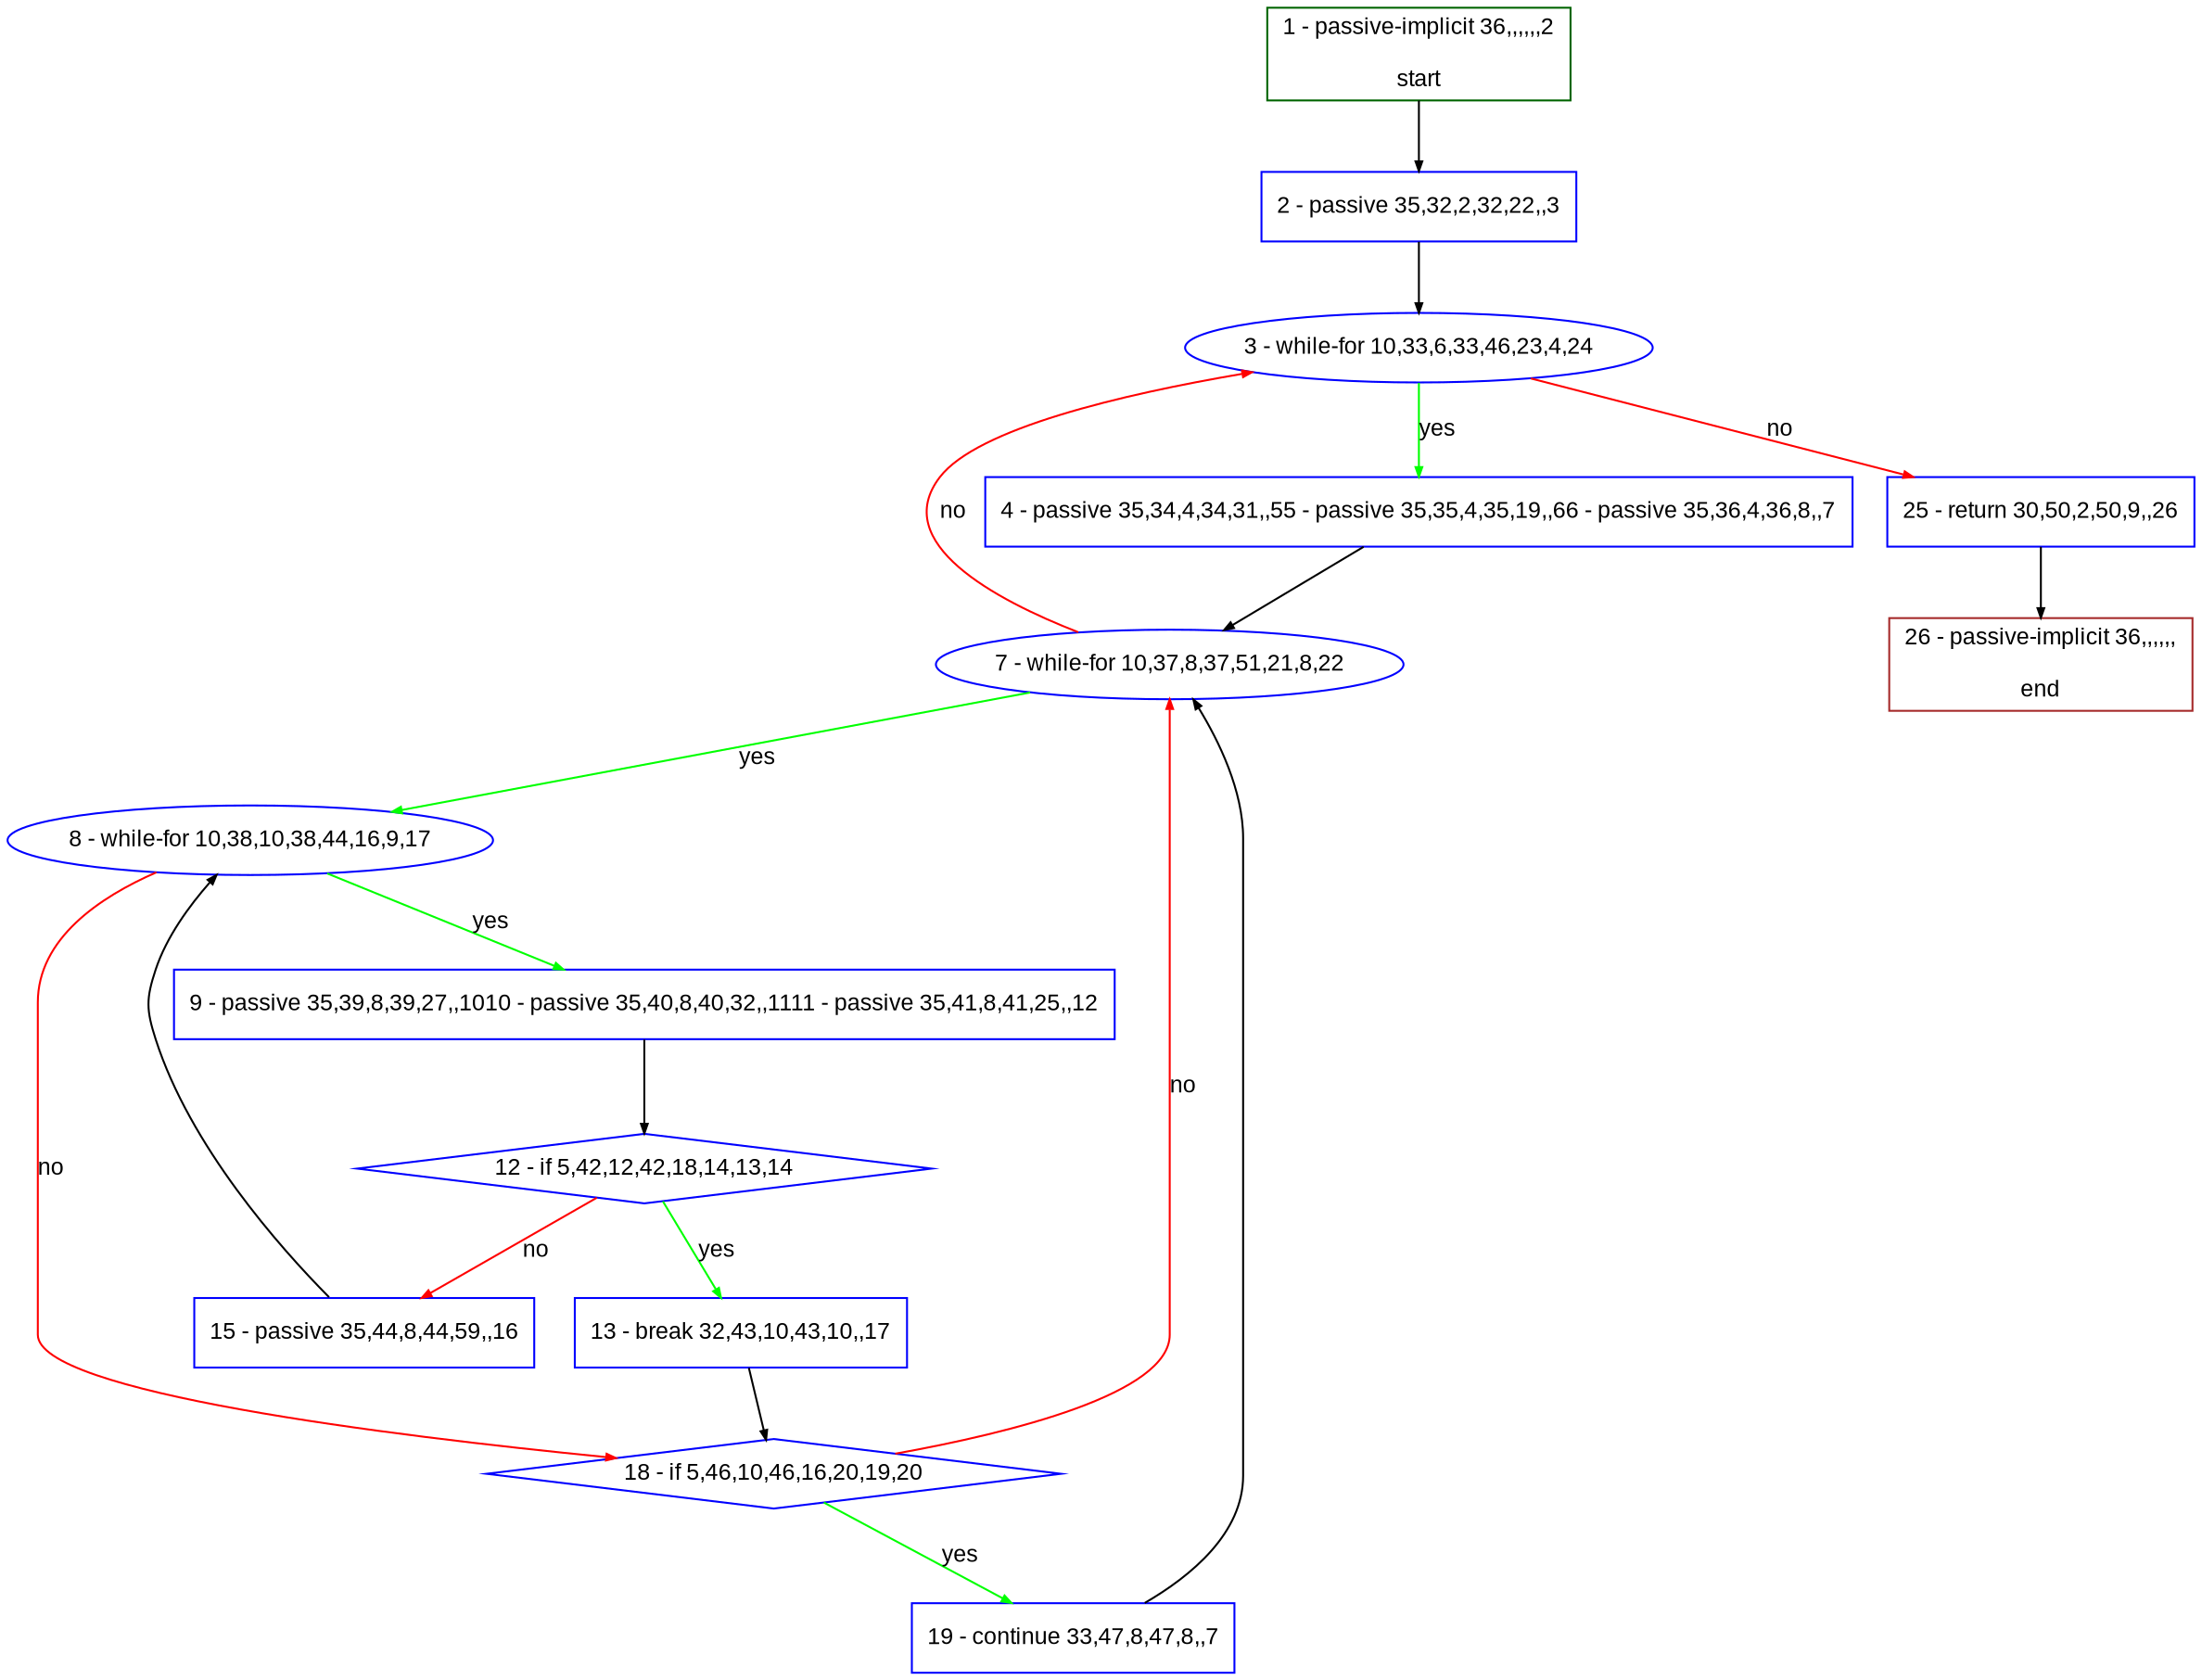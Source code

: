 digraph "" {
  graph [pack="true", label="", fontsize="12", packmode="clust", fontname="Arial", fillcolor="#FFFFCC", bgcolor="white", style="rounded,filled", compound="true"];
  node [node_initialized="no", label="", color="grey", fontsize="12", fillcolor="white", fontname="Arial", style="filled", shape="rectangle", compound="true", fixedsize="false"];
  edge [fontcolor="black", arrowhead="normal", arrowtail="none", arrowsize="0.5", ltail="", label="", color="black", fontsize="12", lhead="", fontname="Arial", dir="forward", compound="true"];
  __N1 [label="2 - passive 35,32,2,32,22,,3", color="#0000ff", fillcolor="#ffffff", style="filled", shape="box"];
  __N2 [label="1 - passive-implicit 36,,,,,,2\n\nstart", color="#006400", fillcolor="#ffffff", style="filled", shape="box"];
  __N3 [label="3 - while-for 10,33,6,33,46,23,4,24", color="#0000ff", fillcolor="#ffffff", style="filled", shape="oval"];
  __N4 [label="4 - passive 35,34,4,34,31,,55 - passive 35,35,4,35,19,,66 - passive 35,36,4,36,8,,7", color="#0000ff", fillcolor="#ffffff", style="filled", shape="box"];
  __N5 [label="25 - return 30,50,2,50,9,,26", color="#0000ff", fillcolor="#ffffff", style="filled", shape="box"];
  __N6 [label="7 - while-for 10,37,8,37,51,21,8,22", color="#0000ff", fillcolor="#ffffff", style="filled", shape="oval"];
  __N7 [label="8 - while-for 10,38,10,38,44,16,9,17", color="#0000ff", fillcolor="#ffffff", style="filled", shape="oval"];
  __N8 [label="9 - passive 35,39,8,39,27,,1010 - passive 35,40,8,40,32,,1111 - passive 35,41,8,41,25,,12", color="#0000ff", fillcolor="#ffffff", style="filled", shape="box"];
  __N9 [label="18 - if 5,46,10,46,16,20,19,20", color="#0000ff", fillcolor="#ffffff", style="filled", shape="diamond"];
  __N10 [label="12 - if 5,42,12,42,18,14,13,14", color="#0000ff", fillcolor="#ffffff", style="filled", shape="diamond"];
  __N11 [label="13 - break 32,43,10,43,10,,17", color="#0000ff", fillcolor="#ffffff", style="filled", shape="box"];
  __N12 [label="15 - passive 35,44,8,44,59,,16", color="#0000ff", fillcolor="#ffffff", style="filled", shape="box"];
  __N13 [label="19 - continue 33,47,8,47,8,,7", color="#0000ff", fillcolor="#ffffff", style="filled", shape="box"];
  __N14 [label="26 - passive-implicit 36,,,,,,\n\nend", color="#a52a2a", fillcolor="#ffffff", style="filled", shape="box"];
  __N2 -> __N1 [arrowhead="normal", arrowtail="none", color="#000000", label="", dir="forward"];
  __N1 -> __N3 [arrowhead="normal", arrowtail="none", color="#000000", label="", dir="forward"];
  __N3 -> __N4 [arrowhead="normal", arrowtail="none", color="#00ff00", label="yes", dir="forward"];
  __N3 -> __N5 [arrowhead="normal", arrowtail="none", color="#ff0000", label="no", dir="forward"];
  __N4 -> __N6 [arrowhead="normal", arrowtail="none", color="#000000", label="", dir="forward"];
  __N6 -> __N3 [arrowhead="normal", arrowtail="none", color="#ff0000", label="no", dir="forward"];
  __N6 -> __N7 [arrowhead="normal", arrowtail="none", color="#00ff00", label="yes", dir="forward"];
  __N7 -> __N8 [arrowhead="normal", arrowtail="none", color="#00ff00", label="yes", dir="forward"];
  __N7 -> __N9 [arrowhead="normal", arrowtail="none", color="#ff0000", label="no", dir="forward"];
  __N8 -> __N10 [arrowhead="normal", arrowtail="none", color="#000000", label="", dir="forward"];
  __N10 -> __N11 [arrowhead="normal", arrowtail="none", color="#00ff00", label="yes", dir="forward"];
  __N10 -> __N12 [arrowhead="normal", arrowtail="none", color="#ff0000", label="no", dir="forward"];
  __N11 -> __N9 [arrowhead="normal", arrowtail="none", color="#000000", label="", dir="forward"];
  __N12 -> __N7 [arrowhead="normal", arrowtail="none", color="#000000", label="", dir="forward"];
  __N9 -> __N6 [arrowhead="normal", arrowtail="none", color="#ff0000", label="no", dir="forward"];
  __N9 -> __N13 [arrowhead="normal", arrowtail="none", color="#00ff00", label="yes", dir="forward"];
  __N13 -> __N6 [arrowhead="normal", arrowtail="none", color="#000000", label="", dir="forward"];
  __N5 -> __N14 [arrowhead="normal", arrowtail="none", color="#000000", label="", dir="forward"];
}
